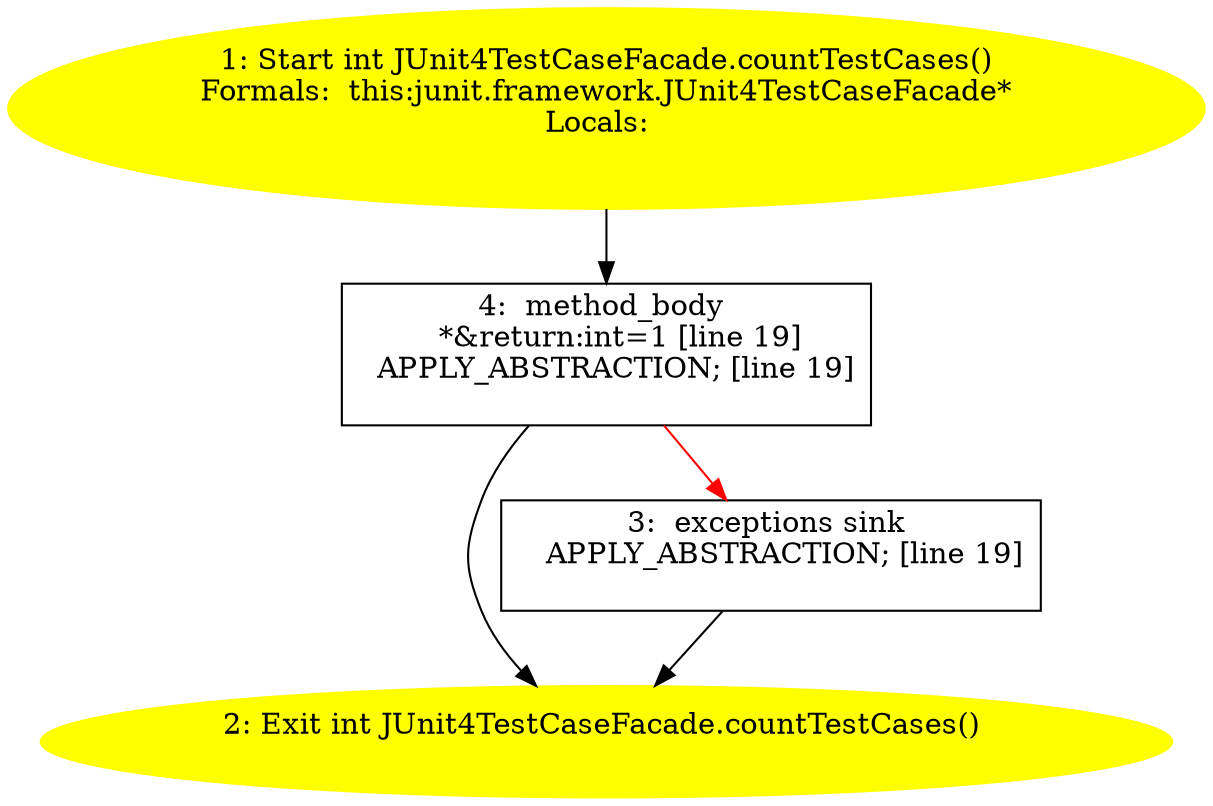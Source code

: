 /* @generated */
digraph cfg {
"junit.framework.JUnit4TestCaseFacade.countTestCases():int.6487a75c8dd94df1b8a10427fc78360d_1" [label="1: Start int JUnit4TestCaseFacade.countTestCases()\nFormals:  this:junit.framework.JUnit4TestCaseFacade*\nLocals:  \n  " color=yellow style=filled]
	

	 "junit.framework.JUnit4TestCaseFacade.countTestCases():int.6487a75c8dd94df1b8a10427fc78360d_1" -> "junit.framework.JUnit4TestCaseFacade.countTestCases():int.6487a75c8dd94df1b8a10427fc78360d_4" ;
"junit.framework.JUnit4TestCaseFacade.countTestCases():int.6487a75c8dd94df1b8a10427fc78360d_2" [label="2: Exit int JUnit4TestCaseFacade.countTestCases() \n  " color=yellow style=filled]
	

"junit.framework.JUnit4TestCaseFacade.countTestCases():int.6487a75c8dd94df1b8a10427fc78360d_3" [label="3:  exceptions sink \n   APPLY_ABSTRACTION; [line 19]\n " shape="box"]
	

	 "junit.framework.JUnit4TestCaseFacade.countTestCases():int.6487a75c8dd94df1b8a10427fc78360d_3" -> "junit.framework.JUnit4TestCaseFacade.countTestCases():int.6487a75c8dd94df1b8a10427fc78360d_2" ;
"junit.framework.JUnit4TestCaseFacade.countTestCases():int.6487a75c8dd94df1b8a10427fc78360d_4" [label="4:  method_body \n   *&return:int=1 [line 19]\n  APPLY_ABSTRACTION; [line 19]\n " shape="box"]
	

	 "junit.framework.JUnit4TestCaseFacade.countTestCases():int.6487a75c8dd94df1b8a10427fc78360d_4" -> "junit.framework.JUnit4TestCaseFacade.countTestCases():int.6487a75c8dd94df1b8a10427fc78360d_2" ;
	 "junit.framework.JUnit4TestCaseFacade.countTestCases():int.6487a75c8dd94df1b8a10427fc78360d_4" -> "junit.framework.JUnit4TestCaseFacade.countTestCases():int.6487a75c8dd94df1b8a10427fc78360d_3" [color="red" ];
}
